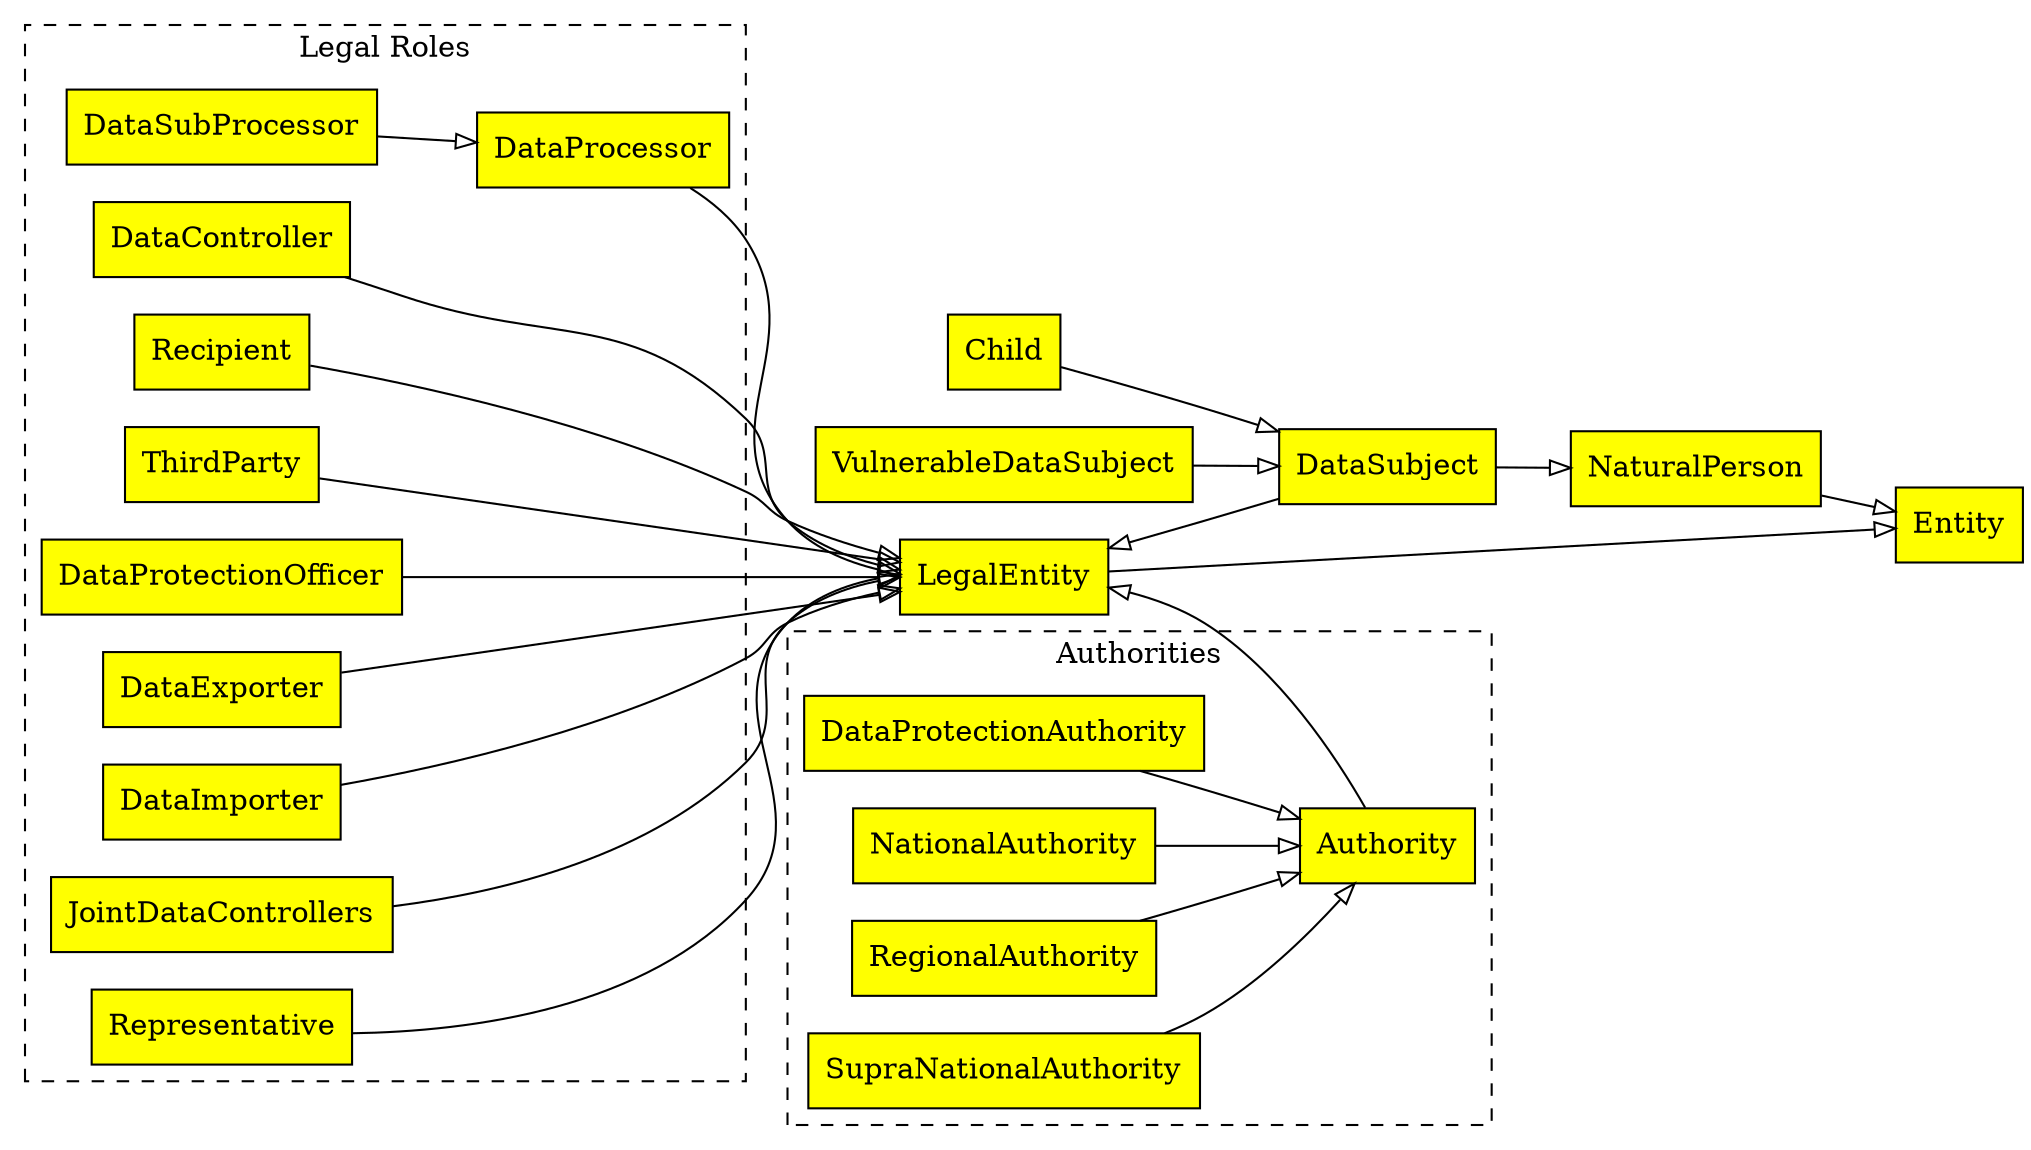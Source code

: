 digraph G {
    rankdir=LR;
    compound=true;
    node [shape=rect,style=filled,fillcolor=yellow];
    edge [arrowhead=onormal];
    
    LegalEntity, NaturalPerson -> Entity ;
    Child, VulnerableDataSubject -> DataSubject -> NaturalPerson ;
    
    subgraph cluster_LR {
        label="Legal Roles"
        style="dashed"
        DataController
        DataProcessor
        DataSubProcessor
        Recipient
        ThirdParty
        DataProtectionOfficer
        DataExporter
        DataImporter
        JointDataControllers
        Representative
    }
    subgraph cluster_A {
        label="Authorities"
        style="dashed"
        Authority
        DataProtectionAuthority
        NationalAuthority
        RegionalAuthority
        SupraNationalAuthority
        
    }
    
    DataController -> LegalEntity ;
DataSubProcessor -> DataProcessor  -> LegalEntity ;
Recipient  -> LegalEntity ;
ThirdParty  -> LegalEntity ;
DataProtectionOfficer  -> LegalEntity ;
DataExporter  -> LegalEntity ;
DataImporter  -> LegalEntity ;
JointDataControllers  -> LegalEntity ;
Representative  -> LegalEntity ;
DataProtectionAuthority -> Authority ;
NationalAuthority  -> Authority ;
RegionalAuthority  -> Authority ;
SupraNationalAuthority  -> Authority ;

LegalEntity -> Authority [dir=both,arrowhead=none,arrowtail=onormal] ;
LegalEntity -> DataSubject [dir=both,arrowhead=none,arrowtail=onormal] ;
}

# organisations

digraph G {
    rankdir=BT;
    compound=true;
    node [shape=rect,style=filled,fillcolor=yellow];
    edge [arrowhead=onormal];
    
    IndustryConsortium -> Organisation ;
    GovernmentalOrganisation -> Organisation ;
    NonGovernmentalOrganisation -> Organisation ;
    ForProfitOrganisation -> Organisation ;
    NonProfitOrganisation -> Organisation ;
    AcademicScientificOrganisation -> Organisation ;
}


# description

digraph G {
    rankdir=LR;
    compound=true;
    node [shape=ellipse,style=dotted,fillcolor=yellow];
    edge [arrowhead=onormal];
    
    Entity [shape=rect,style=filled];
    Thing [shape=rect,style=filled, fillcolor=none];
    Entity -> Name [label="hasName"] ;
    Entity -> Address [label="hasAddress"] ;
    Entity -> Contact [label="hasContact"] ;
    Thing -> Entity [label="hasEntity"] ;
    Entity -> Representative [label="hasRepresentative"] ;
    Entity -> Location [label="hasJurisdiction"];
    Entity -> Location [label="hasLocation"];
}